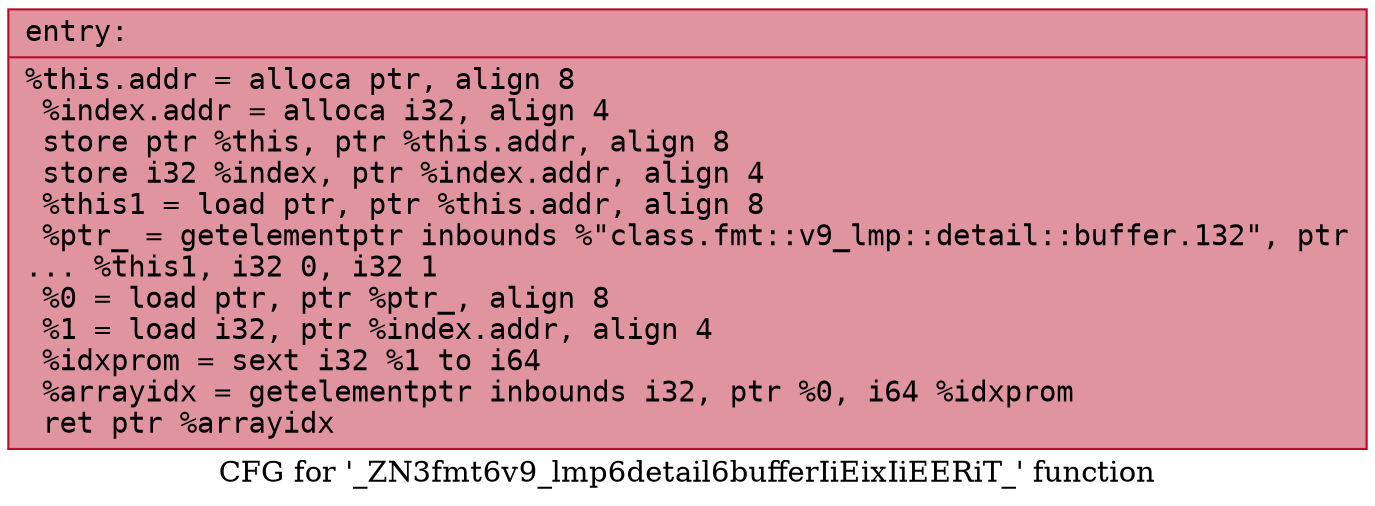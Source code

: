 digraph "CFG for '_ZN3fmt6v9_lmp6detail6bufferIiEixIiEERiT_' function" {
	label="CFG for '_ZN3fmt6v9_lmp6detail6bufferIiEixIiEERiT_' function";

	Node0x556bfed10780 [shape=record,color="#b70d28ff", style=filled, fillcolor="#b70d2870" fontname="Courier",label="{entry:\l|  %this.addr = alloca ptr, align 8\l  %index.addr = alloca i32, align 4\l  store ptr %this, ptr %this.addr, align 8\l  store i32 %index, ptr %index.addr, align 4\l  %this1 = load ptr, ptr %this.addr, align 8\l  %ptr_ = getelementptr inbounds %\"class.fmt::v9_lmp::detail::buffer.132\", ptr\l... %this1, i32 0, i32 1\l  %0 = load ptr, ptr %ptr_, align 8\l  %1 = load i32, ptr %index.addr, align 4\l  %idxprom = sext i32 %1 to i64\l  %arrayidx = getelementptr inbounds i32, ptr %0, i64 %idxprom\l  ret ptr %arrayidx\l}"];
}
